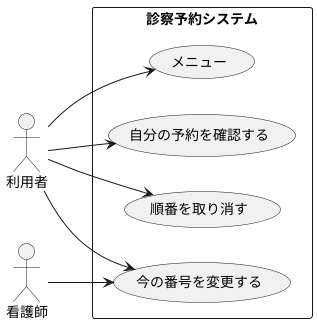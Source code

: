 @startuml
left to right direction
actor 利用者 as user 
actor 看護師 as nasu
rectangle 診察予約システム{
    usecase メニュー as a1
    usecase 自分の予約を確認する as a2
    usecase 順番を取り消す as a3
    usecase 今の番号を変更する as a4
}
user --> a1
user --> a2
user --> a3
user --> a4
nasu --> a4

@enduml